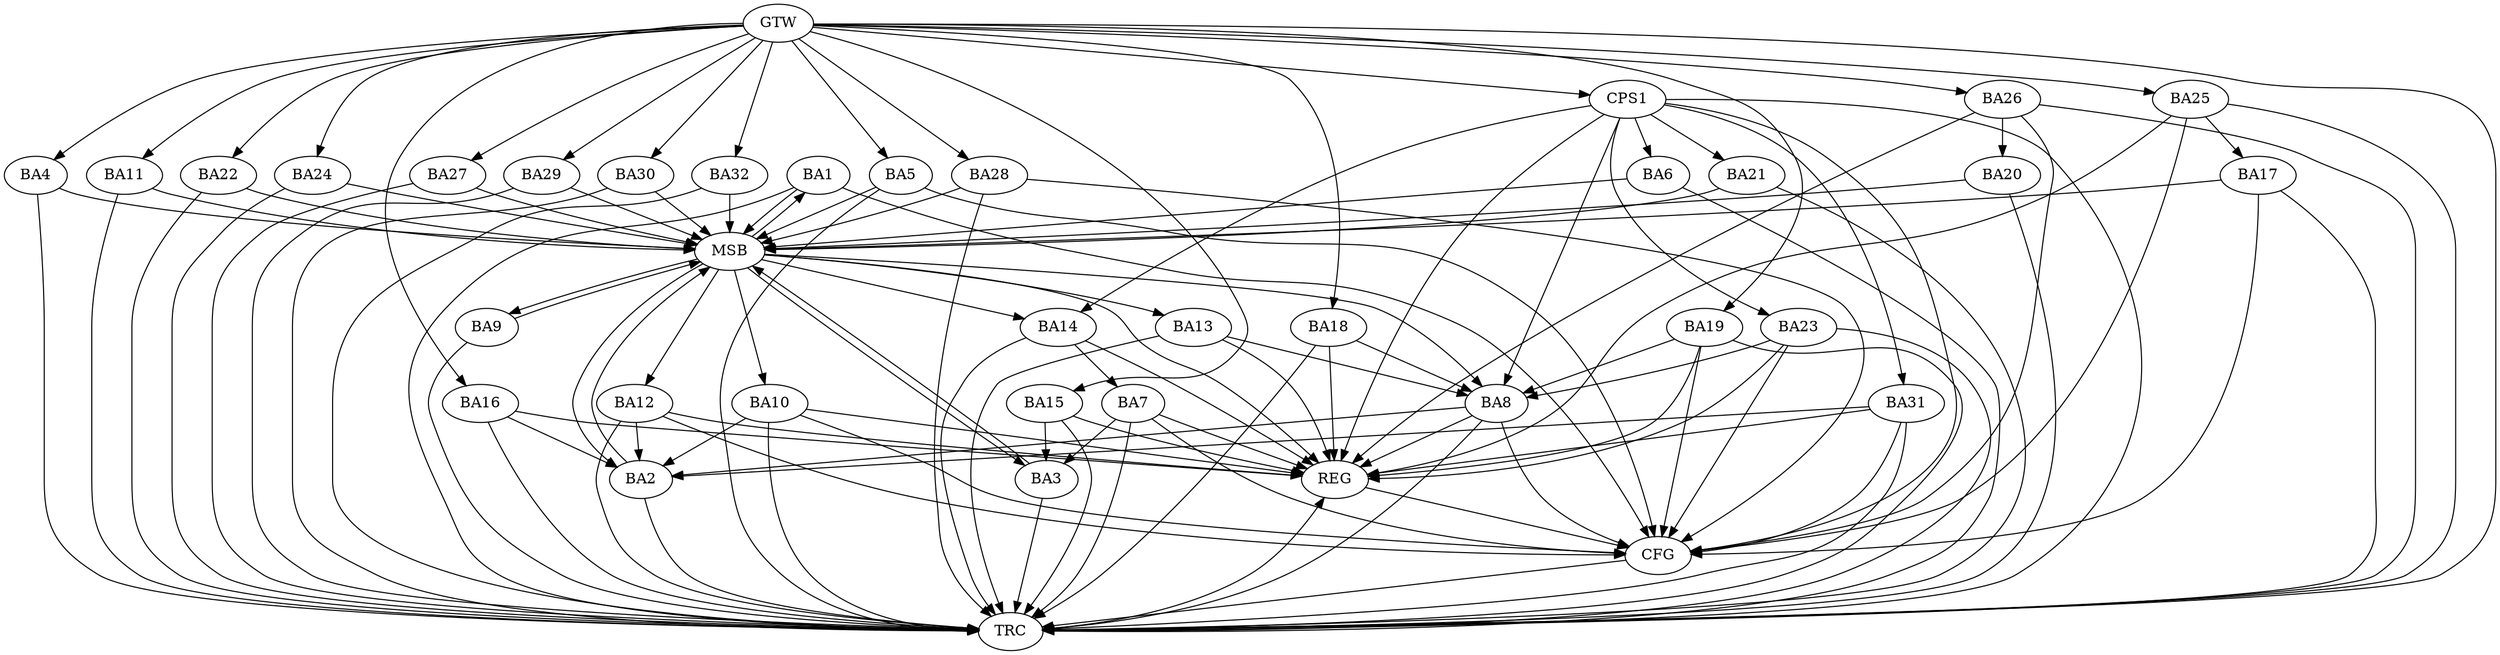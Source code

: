 strict digraph G {
  BA1 [ label="BA1" ];
  BA2 [ label="BA2" ];
  BA3 [ label="BA3" ];
  BA4 [ label="BA4" ];
  BA5 [ label="BA5" ];
  BA6 [ label="BA6" ];
  BA7 [ label="BA7" ];
  BA8 [ label="BA8" ];
  BA9 [ label="BA9" ];
  BA10 [ label="BA10" ];
  BA11 [ label="BA11" ];
  BA12 [ label="BA12" ];
  BA13 [ label="BA13" ];
  BA14 [ label="BA14" ];
  BA15 [ label="BA15" ];
  BA16 [ label="BA16" ];
  BA17 [ label="BA17" ];
  BA18 [ label="BA18" ];
  BA19 [ label="BA19" ];
  BA20 [ label="BA20" ];
  BA21 [ label="BA21" ];
  BA22 [ label="BA22" ];
  BA23 [ label="BA23" ];
  BA24 [ label="BA24" ];
  BA25 [ label="BA25" ];
  BA26 [ label="BA26" ];
  BA27 [ label="BA27" ];
  BA28 [ label="BA28" ];
  BA29 [ label="BA29" ];
  BA30 [ label="BA30" ];
  BA31 [ label="BA31" ];
  BA32 [ label="BA32" ];
  CPS1 [ label="CPS1" ];
  GTW [ label="GTW" ];
  REG [ label="REG" ];
  MSB [ label="MSB" ];
  CFG [ label="CFG" ];
  TRC [ label="TRC" ];
  BA7 -> BA3;
  BA8 -> BA2;
  BA10 -> BA2;
  BA12 -> BA2;
  BA13 -> BA8;
  BA14 -> BA7;
  BA15 -> BA3;
  BA16 -> BA2;
  BA18 -> BA8;
  BA19 -> BA8;
  BA23 -> BA8;
  BA25 -> BA17;
  BA26 -> BA20;
  BA31 -> BA2;
  CPS1 -> BA31;
  CPS1 -> BA21;
  CPS1 -> BA6;
  CPS1 -> BA8;
  CPS1 -> BA14;
  CPS1 -> BA23;
  GTW -> BA4;
  GTW -> BA5;
  GTW -> BA11;
  GTW -> BA15;
  GTW -> BA16;
  GTW -> BA18;
  GTW -> BA19;
  GTW -> BA22;
  GTW -> BA24;
  GTW -> BA25;
  GTW -> BA26;
  GTW -> BA27;
  GTW -> BA28;
  GTW -> BA29;
  GTW -> BA30;
  GTW -> BA32;
  GTW -> CPS1;
  BA7 -> REG;
  BA8 -> REG;
  BA10 -> REG;
  BA12 -> REG;
  BA13 -> REG;
  BA14 -> REG;
  BA15 -> REG;
  BA16 -> REG;
  BA18 -> REG;
  BA19 -> REG;
  BA23 -> REG;
  BA25 -> REG;
  BA26 -> REG;
  BA31 -> REG;
  CPS1 -> REG;
  BA1 -> MSB;
  MSB -> BA2;
  MSB -> REG;
  BA2 -> MSB;
  MSB -> BA1;
  BA3 -> MSB;
  BA4 -> MSB;
  BA5 -> MSB;
  BA6 -> MSB;
  BA9 -> MSB;
  BA11 -> MSB;
  MSB -> BA8;
  BA17 -> MSB;
  BA20 -> MSB;
  MSB -> BA12;
  BA21 -> MSB;
  MSB -> BA3;
  BA22 -> MSB;
  MSB -> BA13;
  BA24 -> MSB;
  MSB -> BA14;
  BA27 -> MSB;
  MSB -> BA10;
  BA28 -> MSB;
  BA29 -> MSB;
  MSB -> BA9;
  BA30 -> MSB;
  BA32 -> MSB;
  BA10 -> CFG;
  BA17 -> CFG;
  BA8 -> CFG;
  BA19 -> CFG;
  BA1 -> CFG;
  BA28 -> CFG;
  CPS1 -> CFG;
  BA26 -> CFG;
  BA12 -> CFG;
  BA23 -> CFG;
  BA7 -> CFG;
  BA5 -> CFG;
  BA25 -> CFG;
  BA31 -> CFG;
  REG -> CFG;
  BA1 -> TRC;
  BA2 -> TRC;
  BA3 -> TRC;
  BA4 -> TRC;
  BA5 -> TRC;
  BA6 -> TRC;
  BA7 -> TRC;
  BA8 -> TRC;
  BA9 -> TRC;
  BA10 -> TRC;
  BA11 -> TRC;
  BA12 -> TRC;
  BA13 -> TRC;
  BA14 -> TRC;
  BA15 -> TRC;
  BA16 -> TRC;
  BA17 -> TRC;
  BA18 -> TRC;
  BA19 -> TRC;
  BA20 -> TRC;
  BA21 -> TRC;
  BA22 -> TRC;
  BA23 -> TRC;
  BA24 -> TRC;
  BA25 -> TRC;
  BA26 -> TRC;
  BA27 -> TRC;
  BA28 -> TRC;
  BA29 -> TRC;
  BA30 -> TRC;
  BA31 -> TRC;
  BA32 -> TRC;
  CPS1 -> TRC;
  GTW -> TRC;
  CFG -> TRC;
  TRC -> REG;
}

